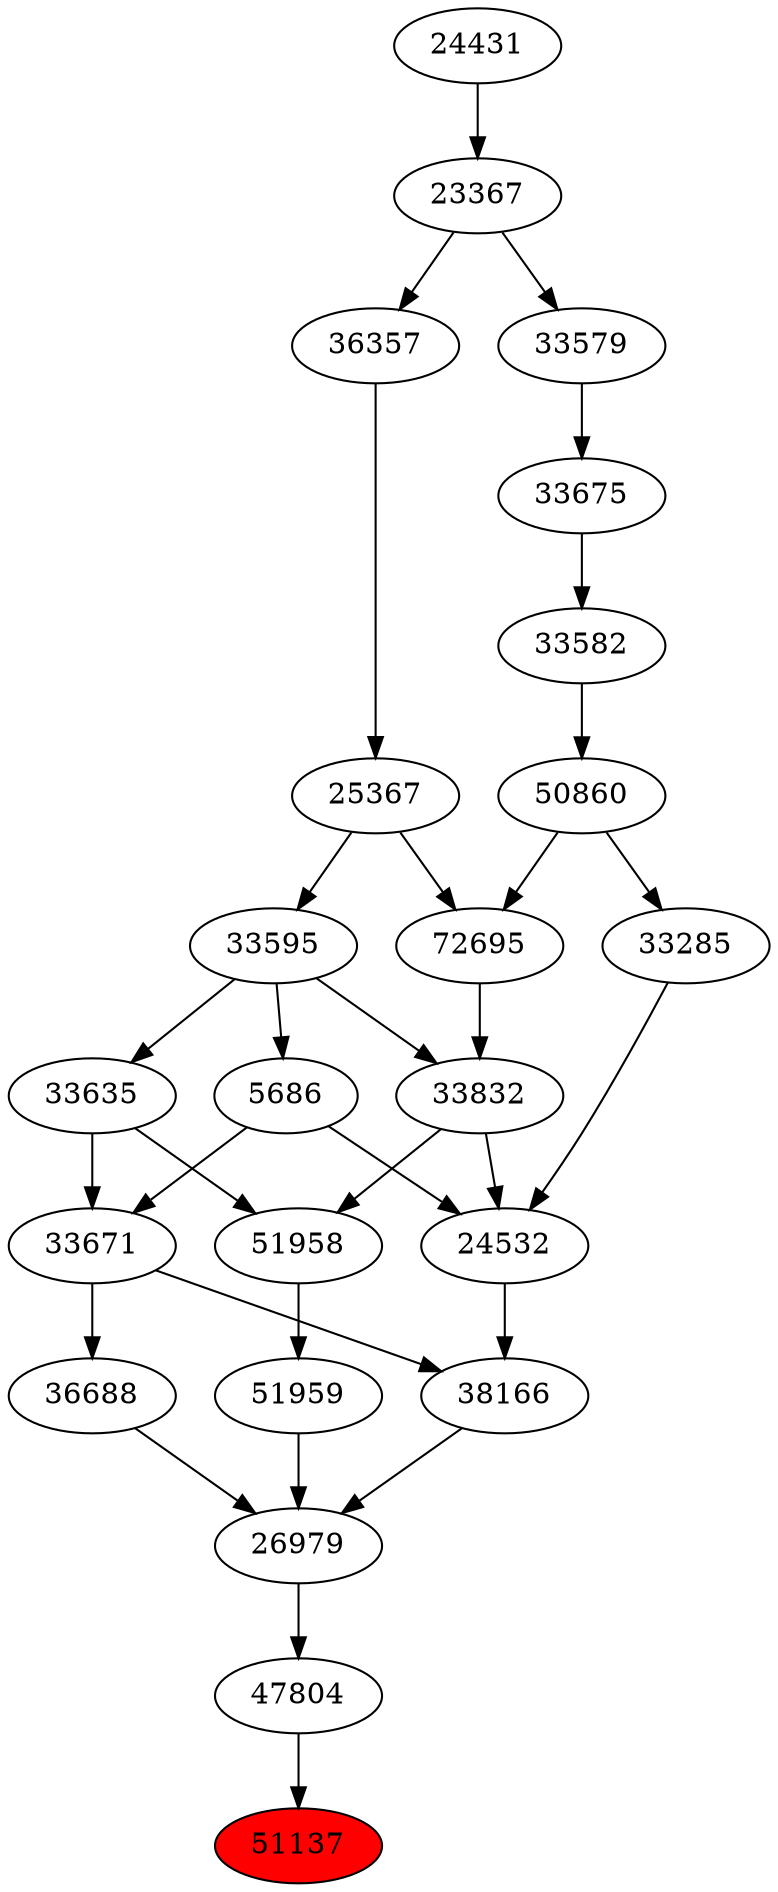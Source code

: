 strict digraph{ 
51137 [label="51137" fillcolor=red style=filled]
47804 -> 51137
47804 [label="47804"]
26979 -> 47804
26979 [label="26979"]
36688 -> 26979
38166 -> 26979
51959 -> 26979
36688 [label="36688"]
33671 -> 36688
38166 [label="38166"]
24532 -> 38166
33671 -> 38166
51959 [label="51959"]
51958 -> 51959
33671 [label="33671"]
5686 -> 33671
33635 -> 33671
24532 [label="24532"]
33285 -> 24532
5686 -> 24532
33832 -> 24532
51958 [label="51958"]
33832 -> 51958
33635 -> 51958
5686 [label="5686"]
33595 -> 5686
33635 [label="33635"]
33595 -> 33635
33285 [label="33285"]
50860 -> 33285
33832 [label="33832"]
72695 -> 33832
33595 -> 33832
33595 [label="33595"]
25367 -> 33595
50860 [label="50860"]
33582 -> 50860
72695 [label="72695"]
50860 -> 72695
25367 -> 72695
25367 [label="25367"]
36357 -> 25367
33582 [label="33582"]
33675 -> 33582
36357 [label="36357"]
23367 -> 36357
33675 [label="33675"]
33579 -> 33675
23367 [label="23367"]
24431 -> 23367
33579 [label="33579"]
23367 -> 33579
24431 [label="24431"]
}